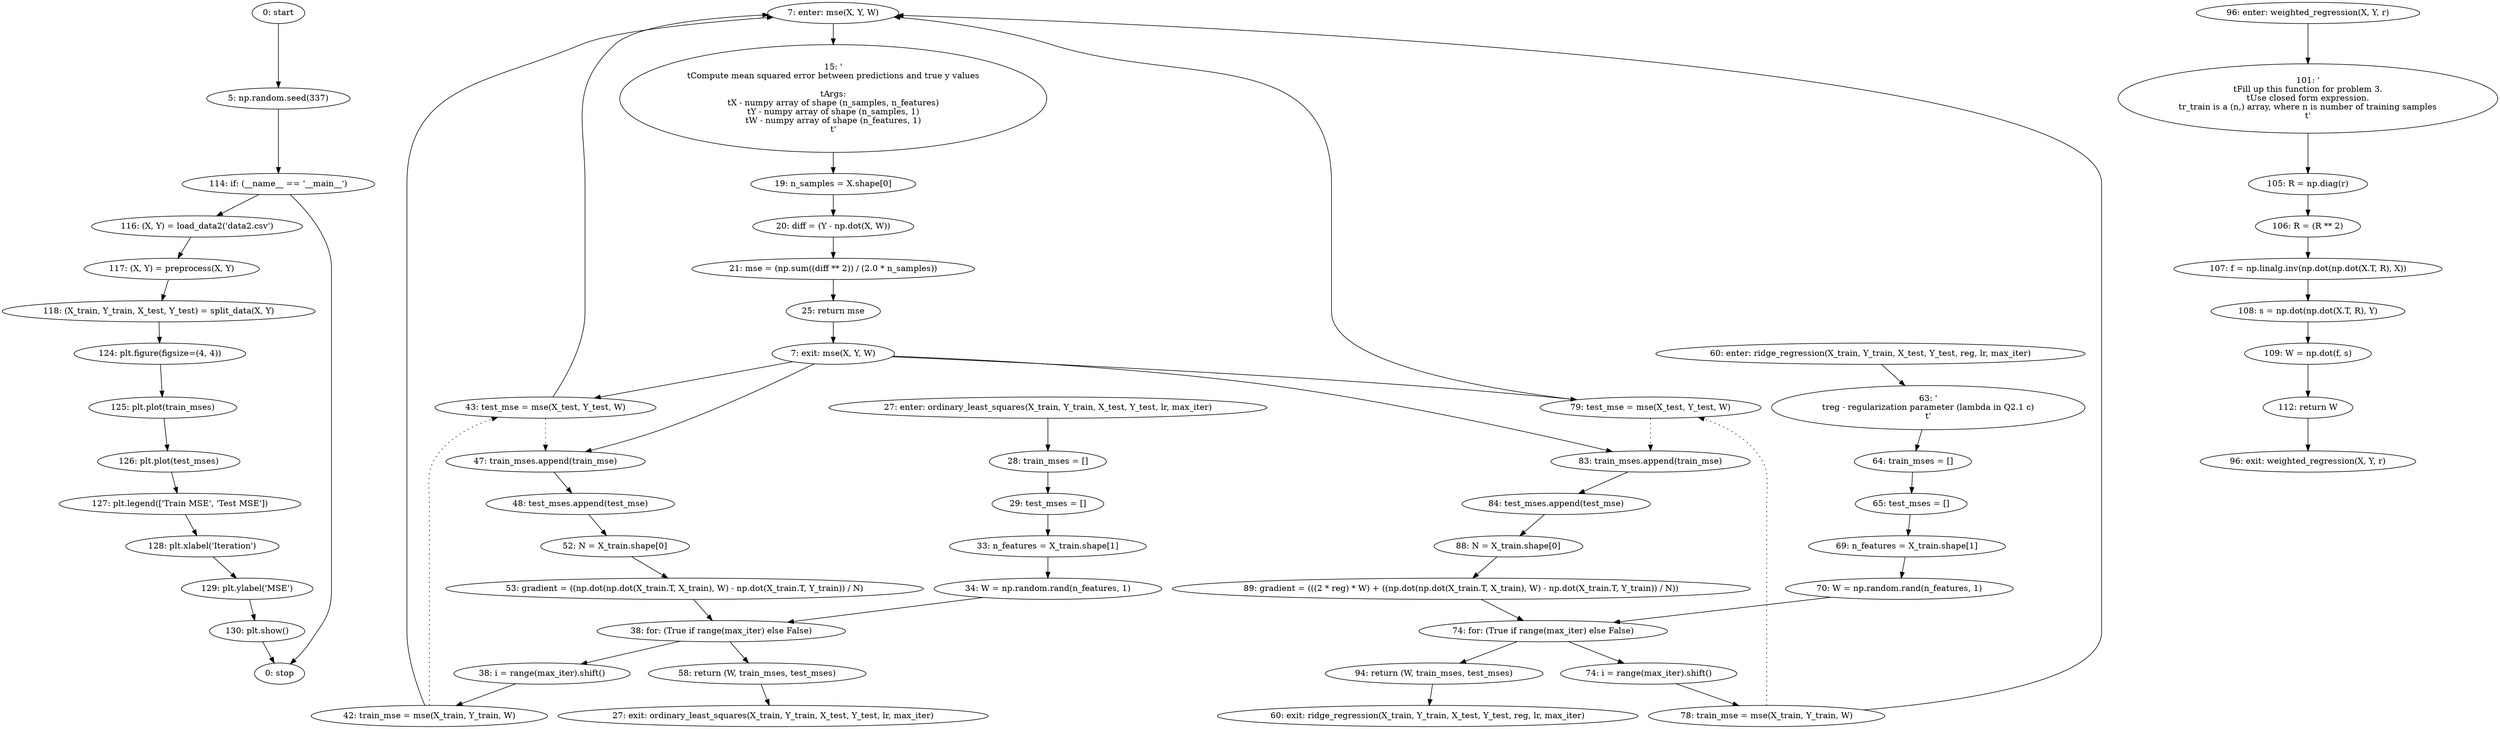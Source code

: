 strict digraph "" {
	node [label="\N"];
	0	 [label="0: start"];
	1	 [label="5: np.random.seed(337)"];
	0 -> 1;
	49	 [label="114: if: (__name__ == '__main__')"];
	1 -> 49;
	50	 [label="116: (X, Y) = load_data2('data2.csv')"];
	49 -> 50;
	60	 [label="0: stop"];
	49 -> 60;
	2	 [label="7: enter: mse(X, Y, W)"];
	4	 [label="15: '\n\tCompute mean squared error between predictions and true y values\n\n\tArgs:\n\tX - numpy array of shape (n_samples, n_features)\n\tY \
- numpy array of shape (n_samples, 1)\n\tW - numpy array of shape (n_features, 1)\n\t'"];
	2 -> 4;
	5	 [label="19: n_samples = X.shape[0]"];
	4 -> 5;
	17	 [label="42: train_mse = mse(X_train, Y_train, W)"];
	17 -> 2;
	18	 [label="43: test_mse = mse(X_test, Y_test, W)"];
	17 -> 18	 [style=dotted,
		weight=100];
	18 -> 2;
	19	 [label="47: train_mses.append(train_mse)"];
	18 -> 19	 [style=dotted,
		weight=100];
	20	 [label="48: test_mses.append(test_mse)"];
	19 -> 20;
	33	 [label="78: train_mse = mse(X_train, Y_train, W)"];
	33 -> 2;
	34	 [label="79: test_mse = mse(X_test, Y_test, W)"];
	33 -> 34	 [style=dotted,
		weight=100];
	34 -> 2;
	35	 [label="83: train_mses.append(train_mse)"];
	34 -> 35	 [style=dotted,
		weight=100];
	36	 [label="84: test_mses.append(test_mse)"];
	35 -> 36;
	3	 [label="7: exit: mse(X, Y, W)"];
	3 -> 18;
	3 -> 19;
	3 -> 34;
	3 -> 35;
	8	 [label="25: return mse"];
	8 -> 3;
	6	 [label="20: diff = (Y - np.dot(X, W))"];
	5 -> 6;
	7	 [label="21: mse = (np.sum((diff ** 2)) / (2.0 * n_samples))"];
	6 -> 7;
	7 -> 8;
	9	 [label="27: enter: ordinary_least_squares(X_train, Y_train, X_test, Y_test, lr, max_iter)"];
	11	 [label="28: train_mses = []"];
	9 -> 11;
	12	 [label="29: test_mses = []"];
	11 -> 12;
	10	 [label="27: exit: ordinary_least_squares(X_train, Y_train, X_test, Y_test, lr, max_iter)"];
	23	 [label="58: return (W, train_mses, test_mses)"];
	23 -> 10;
	13	 [label="33: n_features = X_train.shape[1]"];
	12 -> 13;
	14	 [label="34: W = np.random.rand(n_features, 1)"];
	13 -> 14;
	15	 [label="38: for: (True if range(max_iter) else False)"];
	14 -> 15;
	15 -> 23;
	16	 [label="38: i = range(max_iter).shift()"];
	15 -> 16;
	16 -> 17;
	22	 [label="53: gradient = ((np.dot(np.dot(X_train.T, X_train), W) - np.dot(X_train.T, Y_train)) / N)"];
	22 -> 15;
	21	 [label="52: N = X_train.shape[0]"];
	20 -> 21;
	21 -> 22;
	24	 [label="60: enter: ridge_regression(X_train, Y_train, X_test, Y_test, reg, lr, max_iter)"];
	26	 [label="63: '\n\treg - regularization parameter (lambda in Q2.1 c)\n\t'"];
	24 -> 26;
	27	 [label="64: train_mses = []"];
	26 -> 27;
	25	 [label="60: exit: ridge_regression(X_train, Y_train, X_test, Y_test, reg, lr, max_iter)"];
	39	 [label="94: return (W, train_mses, test_mses)"];
	39 -> 25;
	28	 [label="65: test_mses = []"];
	27 -> 28;
	29	 [label="69: n_features = X_train.shape[1]"];
	28 -> 29;
	30	 [label="70: W = np.random.rand(n_features, 1)"];
	29 -> 30;
	31	 [label="74: for: (True if range(max_iter) else False)"];
	30 -> 31;
	31 -> 39;
	32	 [label="74: i = range(max_iter).shift()"];
	31 -> 32;
	32 -> 33;
	38	 [label="89: gradient = (((2 * reg) * W) + ((np.dot(np.dot(X_train.T, X_train), W) - np.dot(X_train.T, Y_train)) / N))"];
	38 -> 31;
	37	 [label="88: N = X_train.shape[0]"];
	36 -> 37;
	37 -> 38;
	40	 [label="96: enter: weighted_regression(X, Y, r)"];
	42	 [label="101: '\n\tFill up this function for problem 3.\n\tUse closed form expression.\n\tr_train is a (n,) array, where n is number of training \
samples\n\t'"];
	40 -> 42;
	43	 [label="105: R = np.diag(r)"];
	42 -> 43;
	41	 [label="96: exit: weighted_regression(X, Y, r)"];
	48	 [label="112: return W"];
	48 -> 41;
	44	 [label="106: R = (R ** 2)"];
	43 -> 44;
	45	 [label="107: f = np.linalg.inv(np.dot(np.dot(X.T, R), X))"];
	44 -> 45;
	46	 [label="108: s = np.dot(np.dot(X.T, R), Y)"];
	45 -> 46;
	47	 [label="109: W = np.dot(f, s)"];
	46 -> 47;
	47 -> 48;
	51	 [label="117: (X, Y) = preprocess(X, Y)"];
	50 -> 51;
	52	 [label="118: (X_train, Y_train, X_test, Y_test) = split_data(X, Y)"];
	51 -> 52;
	53	 [label="124: plt.figure(figsize=(4, 4))"];
	52 -> 53;
	54	 [label="125: plt.plot(train_mses)"];
	53 -> 54;
	55	 [label="126: plt.plot(test_mses)"];
	54 -> 55;
	56	 [label="127: plt.legend(['Train MSE', 'Test MSE'])"];
	55 -> 56;
	57	 [label="128: plt.xlabel('Iteration')"];
	56 -> 57;
	58	 [label="129: plt.ylabel('MSE')"];
	57 -> 58;
	59	 [label="130: plt.show()"];
	58 -> 59;
	59 -> 60;
}

